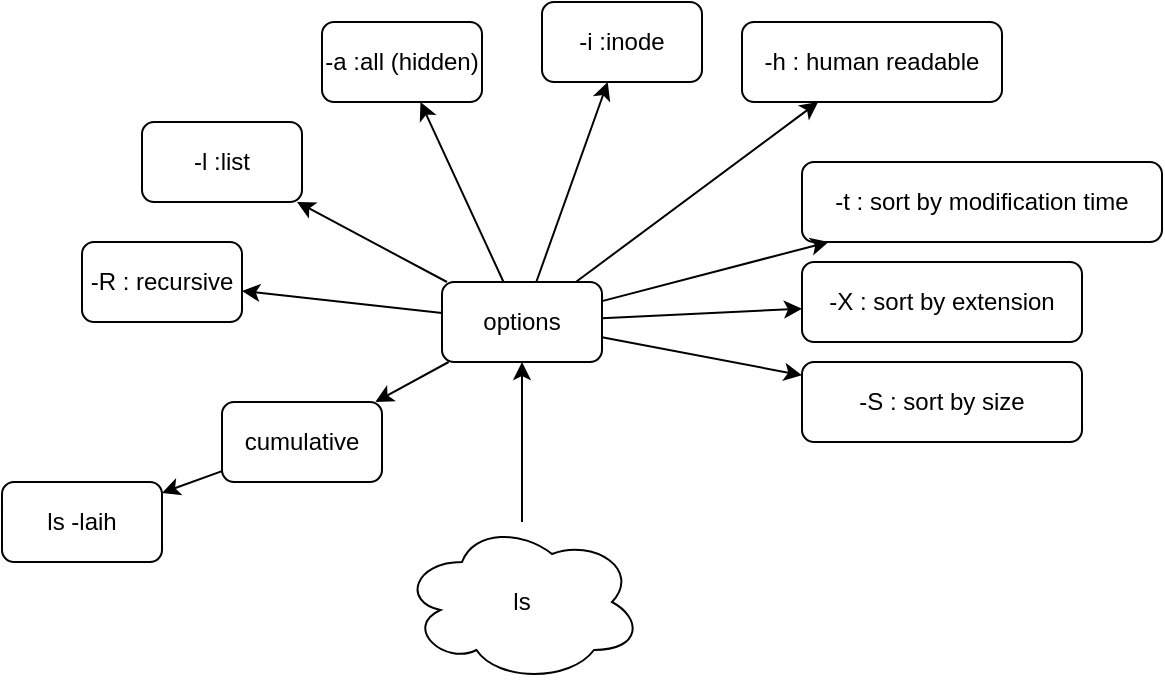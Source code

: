 <mxfile>
    <diagram id="q49dCCe5bhHK0722IKpT" name="Page-1">
        <mxGraphModel dx="581" dy="817" grid="1" gridSize="10" guides="1" tooltips="1" connect="1" arrows="1" fold="1" page="1" pageScale="1" pageWidth="827" pageHeight="1169" math="0" shadow="0">
            <root>
                <mxCell id="0"/>
                <mxCell id="1" parent="0"/>
                <mxCell id="2" value="ls" style="ellipse;shape=cloud;whiteSpace=wrap;html=1;" parent="1" vertex="1">
                    <mxGeometry x="360" y="320" width="120" height="80" as="geometry"/>
                </mxCell>
                <mxCell id="3" value="options" style="rounded=1;whiteSpace=wrap;html=1;" parent="1" vertex="1">
                    <mxGeometry x="380" y="200" width="80" height="40" as="geometry"/>
                </mxCell>
                <mxCell id="4" value="" style="endArrow=classic;html=1;" parent="1" source="2" target="3" edge="1">
                    <mxGeometry width="50" height="50" relative="1" as="geometry">
                        <mxPoint x="500" y="440" as="sourcePoint"/>
                        <mxPoint x="550" y="390" as="targetPoint"/>
                    </mxGeometry>
                </mxCell>
                <mxCell id="5" value="-l :list" style="rounded=1;whiteSpace=wrap;html=1;" parent="1" vertex="1">
                    <mxGeometry x="230" y="120" width="80" height="40" as="geometry"/>
                </mxCell>
                <mxCell id="6" value="-a :all (hidden)" style="rounded=1;whiteSpace=wrap;html=1;" parent="1" vertex="1">
                    <mxGeometry x="320" y="70" width="80" height="40" as="geometry"/>
                </mxCell>
                <mxCell id="7" value="" style="endArrow=classic;html=1;" parent="1" source="3" target="6" edge="1">
                    <mxGeometry width="50" height="50" relative="1" as="geometry">
                        <mxPoint x="430" y="330" as="sourcePoint"/>
                        <mxPoint x="430" y="250" as="targetPoint"/>
                    </mxGeometry>
                </mxCell>
                <mxCell id="8" value="" style="endArrow=classic;html=1;" parent="1" source="3" target="5" edge="1">
                    <mxGeometry width="50" height="50" relative="1" as="geometry">
                        <mxPoint x="440" y="340" as="sourcePoint"/>
                        <mxPoint x="440" y="260" as="targetPoint"/>
                    </mxGeometry>
                </mxCell>
                <mxCell id="9" value="-i :inode" style="rounded=1;whiteSpace=wrap;html=1;" parent="1" vertex="1">
                    <mxGeometry x="430" y="60" width="80" height="40" as="geometry"/>
                </mxCell>
                <mxCell id="10" value="" style="endArrow=classic;html=1;" parent="1" source="3" target="9" edge="1">
                    <mxGeometry width="50" height="50" relative="1" as="geometry">
                        <mxPoint x="425" y="210" as="sourcePoint"/>
                        <mxPoint x="405" y="130" as="targetPoint"/>
                    </mxGeometry>
                </mxCell>
                <mxCell id="11" value="-t : sort by modification time" style="rounded=1;whiteSpace=wrap;html=1;" parent="1" vertex="1">
                    <mxGeometry x="560" y="140" width="180" height="40" as="geometry"/>
                </mxCell>
                <mxCell id="12" value="" style="endArrow=classic;html=1;" parent="1" source="3" target="11" edge="1">
                    <mxGeometry width="50" height="50" relative="1" as="geometry">
                        <mxPoint x="441.667" y="210" as="sourcePoint"/>
                        <mxPoint x="488.333" y="130" as="targetPoint"/>
                    </mxGeometry>
                </mxCell>
                <mxCell id="13" value="-X : sort by extension&lt;span style=&quot;color: rgba(0 , 0 , 0 , 0) ; font-family: monospace ; font-size: 0px&quot;&gt;%3CmxGraphModel%3E%3Croot%3E%3CmxCell%20id%3D%220%22%2F%3E%3CmxCell%20id%3D%221%22%20parent%3D%220%22%2F%3E%3CmxCell%20id%3D%222%22%20value%3D%22options%22%20style%3D%22rounded%3D1%3BwhiteSpace%3Dwrap%3Bhtml%3D1%3B%22%20vertex%3D%221%22%20parent%3D%221%22%3E%3CmxGeometry%20x%3D%22380%22%20y%3D%22200%22%20width%3D%2280%22%20height%3D%2240%22%20as%3D%22geometry%22%2F%3E%3C%2FmxCell%3E%3C%2Froot%3E%3C%2FmxGraphModel%3E&lt;/span&gt;" style="rounded=1;whiteSpace=wrap;html=1;" vertex="1" parent="1">
                    <mxGeometry x="560" y="190" width="140" height="40" as="geometry"/>
                </mxCell>
                <mxCell id="15" value="-S : sort by size" style="rounded=1;whiteSpace=wrap;html=1;" vertex="1" parent="1">
                    <mxGeometry x="560" y="240" width="140" height="40" as="geometry"/>
                </mxCell>
                <mxCell id="16" value="" style="endArrow=classic;html=1;" edge="1" parent="1" source="3" target="13">
                    <mxGeometry width="50" height="50" relative="1" as="geometry">
                        <mxPoint x="470" y="219.565" as="sourcePoint"/>
                        <mxPoint x="583.333" y="190" as="targetPoint"/>
                    </mxGeometry>
                </mxCell>
                <mxCell id="17" value="" style="endArrow=classic;html=1;" edge="1" parent="1" source="3" target="15">
                    <mxGeometry width="50" height="50" relative="1" as="geometry">
                        <mxPoint x="470" y="228.095" as="sourcePoint"/>
                        <mxPoint x="570" y="223.333" as="targetPoint"/>
                    </mxGeometry>
                </mxCell>
                <mxCell id="18" value="-R : recursive" style="rounded=1;whiteSpace=wrap;html=1;" vertex="1" parent="1">
                    <mxGeometry x="200" y="180" width="80" height="40" as="geometry"/>
                </mxCell>
                <mxCell id="19" value="" style="endArrow=classic;html=1;" edge="1" parent="1" source="3" target="18">
                    <mxGeometry width="50" height="50" relative="1" as="geometry">
                        <mxPoint x="392.5" y="210" as="sourcePoint"/>
                        <mxPoint x="317.5" y="170" as="targetPoint"/>
                    </mxGeometry>
                </mxCell>
                <mxCell id="20" value="cumulative" style="rounded=1;whiteSpace=wrap;html=1;" vertex="1" parent="1">
                    <mxGeometry x="270" y="260" width="80" height="40" as="geometry"/>
                </mxCell>
                <mxCell id="21" value="" style="endArrow=classic;html=1;" edge="1" parent="1" source="3" target="20">
                    <mxGeometry width="50" height="50" relative="1" as="geometry">
                        <mxPoint x="430" y="330" as="sourcePoint"/>
                        <mxPoint x="430" y="250" as="targetPoint"/>
                    </mxGeometry>
                </mxCell>
                <mxCell id="22" value="" style="endArrow=classic;html=1;" edge="1" parent="1" source="20" target="23">
                    <mxGeometry width="50" height="50" relative="1" as="geometry">
                        <mxPoint x="330" y="270" as="sourcePoint"/>
                        <mxPoint x="356.667" y="270" as="targetPoint"/>
                    </mxGeometry>
                </mxCell>
                <mxCell id="23" value="ls -laih" style="rounded=1;whiteSpace=wrap;html=1;" vertex="1" parent="1">
                    <mxGeometry x="160" y="300" width="80" height="40" as="geometry"/>
                </mxCell>
                <mxCell id="24" value="-h : human readable" style="rounded=1;whiteSpace=wrap;html=1;" vertex="1" parent="1">
                    <mxGeometry x="530" y="70" width="130" height="40" as="geometry"/>
                </mxCell>
                <mxCell id="25" value="" style="endArrow=classic;html=1;" edge="1" parent="1" source="3" target="24">
                    <mxGeometry width="50" height="50" relative="1" as="geometry">
                        <mxPoint x="437.143" y="210" as="sourcePoint"/>
                        <mxPoint x="472.857" y="110" as="targetPoint"/>
                    </mxGeometry>
                </mxCell>
            </root>
        </mxGraphModel>
    </diagram>
</mxfile>